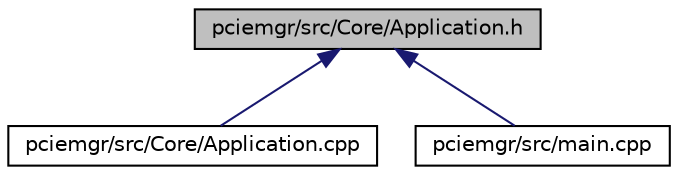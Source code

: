 digraph "pciemgr/src/Core/Application.h"
{
 // LATEX_PDF_SIZE
  edge [fontname="Helvetica",fontsize="10",labelfontname="Helvetica",labelfontsize="10"];
  node [fontname="Helvetica",fontsize="10",shape=record];
  Node1 [label="pciemgr/src/Core/Application.h",height=0.2,width=0.4,color="black", fillcolor="grey75", style="filled", fontcolor="black",tooltip=" "];
  Node1 -> Node2 [dir="back",color="midnightblue",fontsize="10",style="solid",fontname="Helvetica"];
  Node2 [label="pciemgr/src/Core/Application.cpp",height=0.2,width=0.4,color="black", fillcolor="white", style="filled",URL="$_application_8cpp.html",tooltip=" "];
  Node1 -> Node3 [dir="back",color="midnightblue",fontsize="10",style="solid",fontname="Helvetica"];
  Node3 [label="pciemgr/src/main.cpp",height=0.2,width=0.4,color="black", fillcolor="white", style="filled",URL="$main_8cpp.html",tooltip=" "];
}
